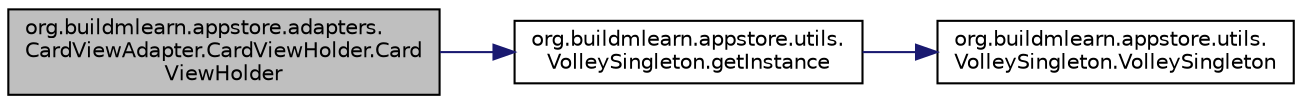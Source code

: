 digraph "org.buildmlearn.appstore.adapters.CardViewAdapter.CardViewHolder.CardViewHolder"
{
 // INTERACTIVE_SVG=YES
  bgcolor="transparent";
  edge [fontname="Helvetica",fontsize="10",labelfontname="Helvetica",labelfontsize="10"];
  node [fontname="Helvetica",fontsize="10",shape=record];
  rankdir="LR";
  Node1 [label="org.buildmlearn.appstore.adapters.\lCardViewAdapter.CardViewHolder.Card\lViewHolder",height=0.2,width=0.4,color="black", fillcolor="grey75", style="filled", fontcolor="black"];
  Node1 -> Node2 [color="midnightblue",fontsize="10",style="solid",fontname="Helvetica"];
  Node2 [label="org.buildmlearn.appstore.utils.\lVolleySingleton.getInstance",height=0.2,width=0.4,color="black",URL="$dc/d8d/classorg_1_1buildmlearn_1_1appstore_1_1utils_1_1_volley_singleton.html#a0ae2f754208733f98580d31801f723c6",tooltip="Gets the instance of the Volley. "];
  Node2 -> Node3 [color="midnightblue",fontsize="10",style="solid",fontname="Helvetica"];
  Node3 [label="org.buildmlearn.appstore.utils.\lVolleySingleton.VolleySingleton",height=0.2,width=0.4,color="black",URL="$dc/d8d/classorg_1_1buildmlearn_1_1appstore_1_1utils_1_1_volley_singleton.html#a701f3cfa1b0637eb979515798176e891",tooltip="Private Constructor of the class. "];
}
